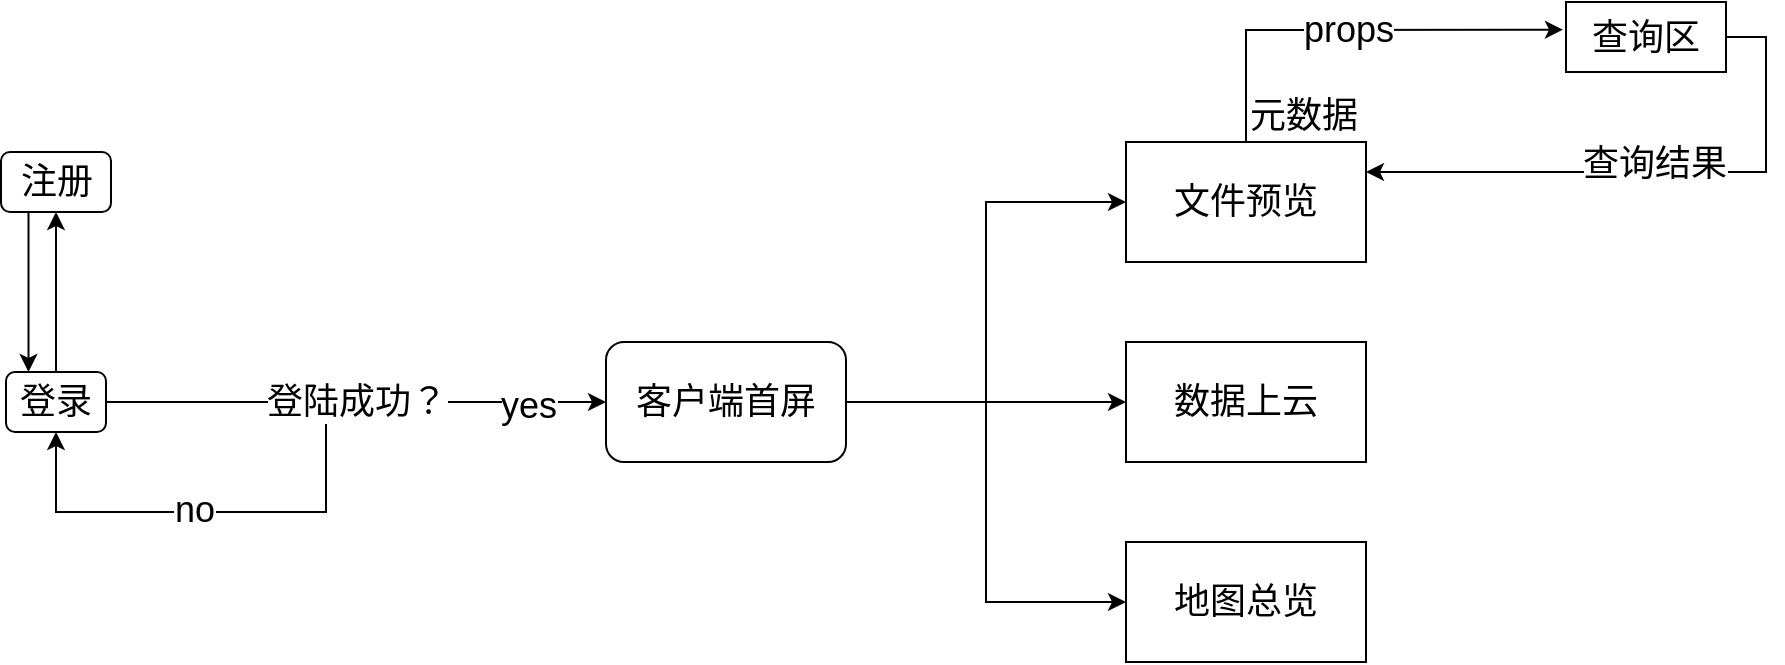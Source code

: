 <mxfile version="17.5.0" type="github">
  <diagram id="C5RBs43oDa-KdzZeNtuy" name="Page-1">
    <mxGraphModel dx="993" dy="1049" grid="1" gridSize="10" guides="1" tooltips="1" connect="1" arrows="1" fold="1" page="1" pageScale="1" pageWidth="1169" pageHeight="827" math="0" shadow="0">
      <root>
        <mxCell id="WIyWlLk6GJQsqaUBKTNV-0" />
        <mxCell id="WIyWlLk6GJQsqaUBKTNV-1" parent="WIyWlLk6GJQsqaUBKTNV-0" />
        <mxCell id="6ciOJ90z9ZoDxSyZLeu0-9" value="" style="edgeStyle=orthogonalEdgeStyle;rounded=0;orthogonalLoop=1;jettySize=auto;html=1;fontSize=18;" edge="1" parent="WIyWlLk6GJQsqaUBKTNV-1" source="6ciOJ90z9ZoDxSyZLeu0-1" target="6ciOJ90z9ZoDxSyZLeu0-8">
          <mxGeometry relative="1" as="geometry" />
        </mxCell>
        <mxCell id="6ciOJ90z9ZoDxSyZLeu0-1" value="登录" style="rounded=1;whiteSpace=wrap;html=1;fontSize=18;" vertex="1" parent="WIyWlLk6GJQsqaUBKTNV-1">
          <mxGeometry x="130" y="285" width="50" height="30" as="geometry" />
        </mxCell>
        <mxCell id="6ciOJ90z9ZoDxSyZLeu0-2" value="客户端首屏" style="whiteSpace=wrap;html=1;rounded=1;fontSize=18;" vertex="1" parent="WIyWlLk6GJQsqaUBKTNV-1">
          <mxGeometry x="430" y="270" width="120" height="60" as="geometry" />
        </mxCell>
        <mxCell id="6ciOJ90z9ZoDxSyZLeu0-6" value="" style="endArrow=classic;html=1;rounded=0;entryX=0.5;entryY=1;entryDx=0;entryDy=0;fontSize=18;" edge="1" parent="WIyWlLk6GJQsqaUBKTNV-1" target="6ciOJ90z9ZoDxSyZLeu0-1">
          <mxGeometry width="50" height="50" relative="1" as="geometry">
            <mxPoint x="290" y="300" as="sourcePoint" />
            <mxPoint x="260" y="445" as="targetPoint" />
            <Array as="points">
              <mxPoint x="290" y="355" />
              <mxPoint x="220" y="355" />
              <mxPoint x="155" y="355" />
            </Array>
          </mxGeometry>
        </mxCell>
        <mxCell id="6ciOJ90z9ZoDxSyZLeu0-7" value="no" style="edgeLabel;html=1;align=center;verticalAlign=middle;resizable=0;points=[];fontSize=18;" vertex="1" connectable="0" parent="6ciOJ90z9ZoDxSyZLeu0-6">
          <mxGeometry x="0.056" y="-1" relative="1" as="geometry">
            <mxPoint as="offset" />
          </mxGeometry>
        </mxCell>
        <mxCell id="6ciOJ90z9ZoDxSyZLeu0-8" value="注册" style="whiteSpace=wrap;html=1;fontSize=18;rounded=1;" vertex="1" parent="WIyWlLk6GJQsqaUBKTNV-1">
          <mxGeometry x="127.5" y="175" width="55" height="30" as="geometry" />
        </mxCell>
        <mxCell id="6ciOJ90z9ZoDxSyZLeu0-11" value="" style="endArrow=classic;html=1;rounded=0;fontSize=18;exitX=0.25;exitY=1;exitDx=0;exitDy=0;entryX=0.225;entryY=0;entryDx=0;entryDy=0;entryPerimeter=0;" edge="1" parent="WIyWlLk6GJQsqaUBKTNV-1" source="6ciOJ90z9ZoDxSyZLeu0-8" target="6ciOJ90z9ZoDxSyZLeu0-1">
          <mxGeometry width="50" height="50" relative="1" as="geometry">
            <mxPoint x="80" y="285" as="sourcePoint" />
            <mxPoint x="130" y="235" as="targetPoint" />
          </mxGeometry>
        </mxCell>
        <mxCell id="6ciOJ90z9ZoDxSyZLeu0-13" value="" style="endArrow=classic;html=1;rounded=0;fontSize=18;exitX=1;exitY=0.5;exitDx=0;exitDy=0;entryX=0;entryY=0.5;entryDx=0;entryDy=0;" edge="1" parent="WIyWlLk6GJQsqaUBKTNV-1" source="6ciOJ90z9ZoDxSyZLeu0-1" target="6ciOJ90z9ZoDxSyZLeu0-2">
          <mxGeometry relative="1" as="geometry">
            <mxPoint x="340" y="275" as="sourcePoint" />
            <mxPoint x="380" y="285" as="targetPoint" />
          </mxGeometry>
        </mxCell>
        <mxCell id="6ciOJ90z9ZoDxSyZLeu0-14" value="登陆成功？" style="edgeLabel;resizable=0;html=1;align=center;verticalAlign=middle;fontSize=18;" connectable="0" vertex="1" parent="6ciOJ90z9ZoDxSyZLeu0-13">
          <mxGeometry relative="1" as="geometry" />
        </mxCell>
        <mxCell id="6ciOJ90z9ZoDxSyZLeu0-15" value="yes" style="edgeLabel;html=1;align=center;verticalAlign=middle;resizable=0;points=[];fontSize=18;" vertex="1" connectable="0" parent="6ciOJ90z9ZoDxSyZLeu0-13">
          <mxGeometry x="0.688" y="-2" relative="1" as="geometry">
            <mxPoint as="offset" />
          </mxGeometry>
        </mxCell>
        <mxCell id="6ciOJ90z9ZoDxSyZLeu0-17" value="文件预览" style="rounded=0;whiteSpace=wrap;html=1;fontSize=18;" vertex="1" parent="WIyWlLk6GJQsqaUBKTNV-1">
          <mxGeometry x="690" y="170" width="120" height="60" as="geometry" />
        </mxCell>
        <mxCell id="6ciOJ90z9ZoDxSyZLeu0-18" value="数据上云" style="rounded=0;whiteSpace=wrap;html=1;fontSize=18;" vertex="1" parent="WIyWlLk6GJQsqaUBKTNV-1">
          <mxGeometry x="690" y="270" width="120" height="60" as="geometry" />
        </mxCell>
        <mxCell id="6ciOJ90z9ZoDxSyZLeu0-19" value="地图总览" style="rounded=0;whiteSpace=wrap;html=1;fontSize=18;" vertex="1" parent="WIyWlLk6GJQsqaUBKTNV-1">
          <mxGeometry x="690" y="370" width="120" height="60" as="geometry" />
        </mxCell>
        <mxCell id="6ciOJ90z9ZoDxSyZLeu0-21" value="" style="edgeStyle=elbowEdgeStyle;elbow=horizontal;endArrow=classic;html=1;rounded=0;fontSize=18;entryX=0;entryY=0.5;entryDx=0;entryDy=0;" edge="1" parent="WIyWlLk6GJQsqaUBKTNV-1" source="6ciOJ90z9ZoDxSyZLeu0-2" target="6ciOJ90z9ZoDxSyZLeu0-17">
          <mxGeometry width="50" height="50" relative="1" as="geometry">
            <mxPoint x="550" y="335" as="sourcePoint" />
            <mxPoint x="620.711" y="285" as="targetPoint" />
          </mxGeometry>
        </mxCell>
        <mxCell id="6ciOJ90z9ZoDxSyZLeu0-22" value="" style="edgeStyle=elbowEdgeStyle;elbow=horizontal;endArrow=classic;html=1;rounded=0;fontSize=18;exitX=1;exitY=0.5;exitDx=0;exitDy=0;entryX=0;entryY=0.5;entryDx=0;entryDy=0;" edge="1" parent="WIyWlLk6GJQsqaUBKTNV-1" source="6ciOJ90z9ZoDxSyZLeu0-2" target="6ciOJ90z9ZoDxSyZLeu0-18">
          <mxGeometry width="50" height="50" relative="1" as="geometry">
            <mxPoint x="580" y="330" as="sourcePoint" />
            <mxPoint x="630" y="280" as="targetPoint" />
          </mxGeometry>
        </mxCell>
        <mxCell id="6ciOJ90z9ZoDxSyZLeu0-23" value="" style="edgeStyle=elbowEdgeStyle;elbow=horizontal;endArrow=classic;html=1;rounded=0;fontSize=18;exitX=1;exitY=0.5;exitDx=0;exitDy=0;entryX=0;entryY=0.5;entryDx=0;entryDy=0;" edge="1" parent="WIyWlLk6GJQsqaUBKTNV-1" source="6ciOJ90z9ZoDxSyZLeu0-2" target="6ciOJ90z9ZoDxSyZLeu0-19">
          <mxGeometry width="50" height="50" relative="1" as="geometry">
            <mxPoint x="590" y="450" as="sourcePoint" />
            <mxPoint x="640" y="400" as="targetPoint" />
          </mxGeometry>
        </mxCell>
        <mxCell id="6ciOJ90z9ZoDxSyZLeu0-33" style="edgeStyle=orthogonalEdgeStyle;rounded=0;orthogonalLoop=1;jettySize=auto;html=1;exitX=1;exitY=0.5;exitDx=0;exitDy=0;entryX=1;entryY=0.25;entryDx=0;entryDy=0;fontSize=18;" edge="1" parent="WIyWlLk6GJQsqaUBKTNV-1" source="6ciOJ90z9ZoDxSyZLeu0-24" target="6ciOJ90z9ZoDxSyZLeu0-17">
          <mxGeometry relative="1" as="geometry" />
        </mxCell>
        <mxCell id="6ciOJ90z9ZoDxSyZLeu0-34" value="查询结果" style="edgeLabel;html=1;align=center;verticalAlign=middle;resizable=0;points=[];fontSize=18;" vertex="1" connectable="0" parent="6ciOJ90z9ZoDxSyZLeu0-33">
          <mxGeometry x="-0.005" y="-4" relative="1" as="geometry">
            <mxPoint x="-1" as="offset" />
          </mxGeometry>
        </mxCell>
        <mxCell id="6ciOJ90z9ZoDxSyZLeu0-24" value="查询区" style="rounded=0;whiteSpace=wrap;html=1;fontSize=18;" vertex="1" parent="WIyWlLk6GJQsqaUBKTNV-1">
          <mxGeometry x="910" y="100" width="80" height="35" as="geometry" />
        </mxCell>
        <mxCell id="6ciOJ90z9ZoDxSyZLeu0-28" value="" style="endArrow=classic;html=1;rounded=0;fontSize=18;exitX=0.5;exitY=0;exitDx=0;exitDy=0;entryX=-0.019;entryY=0.395;entryDx=0;entryDy=0;entryPerimeter=0;" edge="1" parent="WIyWlLk6GJQsqaUBKTNV-1" source="6ciOJ90z9ZoDxSyZLeu0-17" target="6ciOJ90z9ZoDxSyZLeu0-24">
          <mxGeometry relative="1" as="geometry">
            <mxPoint x="700" y="130" as="sourcePoint" />
            <mxPoint x="860" y="130" as="targetPoint" />
            <Array as="points">
              <mxPoint x="750" y="114" />
            </Array>
          </mxGeometry>
        </mxCell>
        <mxCell id="6ciOJ90z9ZoDxSyZLeu0-29" value="props" style="edgeLabel;resizable=0;html=1;align=center;verticalAlign=middle;fontSize=18;" connectable="0" vertex="1" parent="6ciOJ90z9ZoDxSyZLeu0-28">
          <mxGeometry relative="1" as="geometry" />
        </mxCell>
        <mxCell id="6ciOJ90z9ZoDxSyZLeu0-30" value="元数据" style="edgeLabel;resizable=0;html=1;align=left;verticalAlign=bottom;fontSize=18;" connectable="0" vertex="1" parent="6ciOJ90z9ZoDxSyZLeu0-28">
          <mxGeometry x="-1" relative="1" as="geometry" />
        </mxCell>
      </root>
    </mxGraphModel>
  </diagram>
</mxfile>
